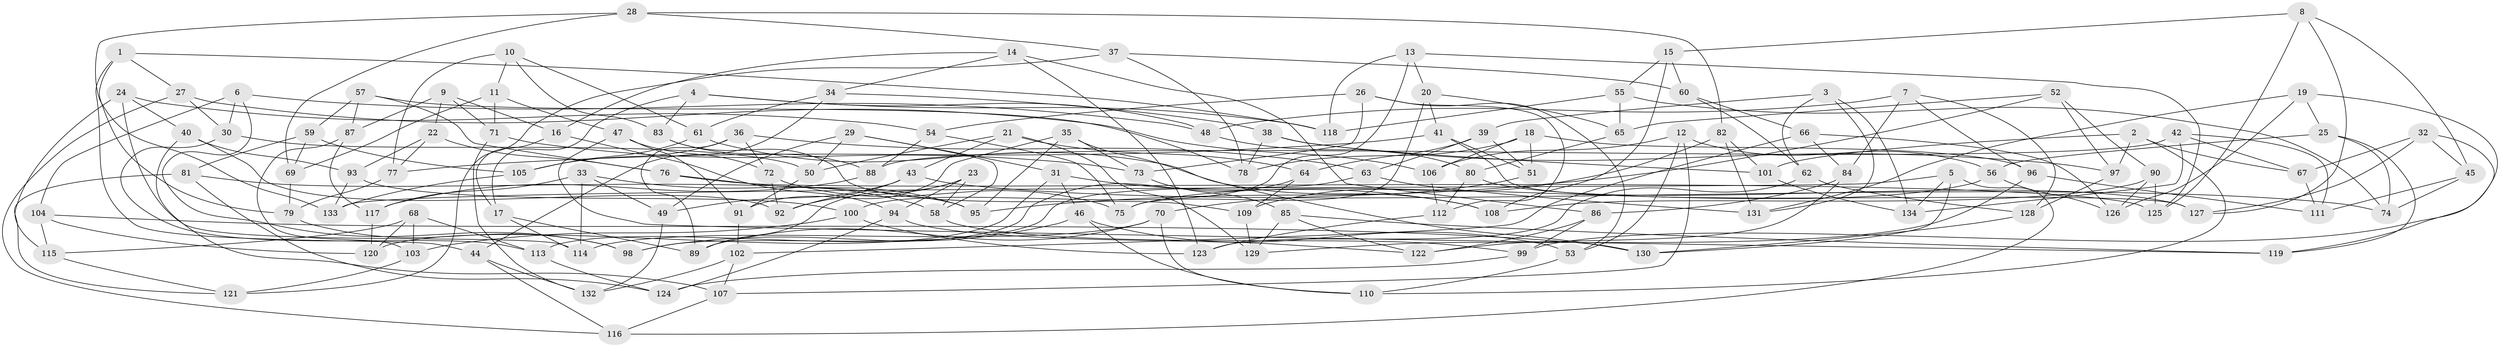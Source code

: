 // Generated by graph-tools (version 1.1) at 2025/56/03/09/25 04:56:29]
// undirected, 134 vertices, 268 edges
graph export_dot {
graph [start="1"]
  node [color=gray90,style=filled];
  1;
  2;
  3;
  4;
  5;
  6;
  7;
  8;
  9;
  10;
  11;
  12;
  13;
  14;
  15;
  16;
  17;
  18;
  19;
  20;
  21;
  22;
  23;
  24;
  25;
  26;
  27;
  28;
  29;
  30;
  31;
  32;
  33;
  34;
  35;
  36;
  37;
  38;
  39;
  40;
  41;
  42;
  43;
  44;
  45;
  46;
  47;
  48;
  49;
  50;
  51;
  52;
  53;
  54;
  55;
  56;
  57;
  58;
  59;
  60;
  61;
  62;
  63;
  64;
  65;
  66;
  67;
  68;
  69;
  70;
  71;
  72;
  73;
  74;
  75;
  76;
  77;
  78;
  79;
  80;
  81;
  82;
  83;
  84;
  85;
  86;
  87;
  88;
  89;
  90;
  91;
  92;
  93;
  94;
  95;
  96;
  97;
  98;
  99;
  100;
  101;
  102;
  103;
  104;
  105;
  106;
  107;
  108;
  109;
  110;
  111;
  112;
  113;
  114;
  115;
  116;
  117;
  118;
  119;
  120;
  121;
  122;
  123;
  124;
  125;
  126;
  127;
  128;
  129;
  130;
  131;
  132;
  133;
  134;
  1 -- 44;
  1 -- 27;
  1 -- 118;
  1 -- 79;
  2 -- 110;
  2 -- 67;
  2 -- 101;
  2 -- 97;
  3 -- 62;
  3 -- 39;
  3 -- 134;
  3 -- 131;
  4 -- 17;
  4 -- 48;
  4 -- 118;
  4 -- 83;
  5 -- 133;
  5 -- 134;
  5 -- 130;
  5 -- 116;
  6 -- 30;
  6 -- 98;
  6 -- 48;
  6 -- 104;
  7 -- 48;
  7 -- 84;
  7 -- 96;
  7 -- 128;
  8 -- 15;
  8 -- 127;
  8 -- 125;
  8 -- 45;
  9 -- 71;
  9 -- 16;
  9 -- 22;
  9 -- 87;
  10 -- 61;
  10 -- 11;
  10 -- 77;
  10 -- 83;
  11 -- 69;
  11 -- 71;
  11 -- 47;
  12 -- 53;
  12 -- 106;
  12 -- 56;
  12 -- 107;
  13 -- 100;
  13 -- 20;
  13 -- 118;
  13 -- 125;
  14 -- 34;
  14 -- 16;
  14 -- 86;
  14 -- 123;
  15 -- 108;
  15 -- 55;
  15 -- 60;
  16 -- 94;
  16 -- 17;
  17 -- 89;
  17 -- 114;
  18 -- 78;
  18 -- 51;
  18 -- 96;
  18 -- 106;
  19 -- 99;
  19 -- 126;
  19 -- 25;
  19 -- 131;
  20 -- 65;
  20 -- 75;
  20 -- 41;
  21 -- 50;
  21 -- 43;
  21 -- 129;
  21 -- 64;
  22 -- 77;
  22 -- 93;
  22 -- 76;
  23 -- 94;
  23 -- 92;
  23 -- 58;
  23 -- 89;
  24 -- 115;
  24 -- 54;
  24 -- 114;
  24 -- 40;
  25 -- 119;
  25 -- 56;
  25 -- 74;
  26 -- 54;
  26 -- 112;
  26 -- 53;
  26 -- 73;
  27 -- 116;
  27 -- 106;
  27 -- 30;
  28 -- 133;
  28 -- 37;
  28 -- 82;
  28 -- 69;
  29 -- 58;
  29 -- 50;
  29 -- 31;
  29 -- 49;
  30 -- 50;
  30 -- 113;
  31 -- 46;
  31 -- 108;
  31 -- 120;
  32 -- 45;
  32 -- 127;
  32 -- 119;
  32 -- 67;
  33 -- 49;
  33 -- 58;
  33 -- 114;
  33 -- 117;
  34 -- 44;
  34 -- 61;
  34 -- 38;
  35 -- 73;
  35 -- 95;
  35 -- 91;
  35 -- 130;
  36 -- 63;
  36 -- 89;
  36 -- 72;
  36 -- 105;
  37 -- 121;
  37 -- 60;
  37 -- 78;
  38 -- 97;
  38 -- 101;
  38 -- 78;
  39 -- 64;
  39 -- 63;
  39 -- 51;
  40 -- 93;
  40 -- 92;
  40 -- 107;
  41 -- 51;
  41 -- 77;
  41 -- 127;
  42 -- 134;
  42 -- 88;
  42 -- 67;
  42 -- 111;
  43 -- 49;
  43 -- 74;
  43 -- 92;
  44 -- 132;
  44 -- 116;
  45 -- 111;
  45 -- 74;
  46 -- 110;
  46 -- 98;
  46 -- 53;
  47 -- 119;
  47 -- 91;
  47 -- 72;
  48 -- 80;
  49 -- 132;
  50 -- 91;
  51 -- 70;
  52 -- 65;
  52 -- 95;
  52 -- 90;
  52 -- 97;
  53 -- 110;
  54 -- 75;
  54 -- 88;
  55 -- 65;
  55 -- 118;
  55 -- 74;
  56 -- 75;
  56 -- 126;
  57 -- 78;
  57 -- 76;
  57 -- 59;
  57 -- 87;
  58 -- 99;
  59 -- 81;
  59 -- 105;
  59 -- 69;
  60 -- 66;
  60 -- 62;
  61 -- 105;
  61 -- 108;
  62 -- 123;
  62 -- 128;
  63 -- 98;
  63 -- 131;
  64 -- 113;
  64 -- 109;
  65 -- 80;
  66 -- 126;
  66 -- 102;
  66 -- 84;
  67 -- 111;
  68 -- 113;
  68 -- 103;
  68 -- 120;
  68 -- 115;
  69 -- 79;
  70 -- 110;
  70 -- 114;
  70 -- 89;
  71 -- 132;
  71 -- 73;
  72 -- 92;
  72 -- 75;
  73 -- 85;
  76 -- 95;
  76 -- 125;
  77 -- 79;
  79 -- 98;
  80 -- 112;
  80 -- 127;
  81 -- 95;
  81 -- 121;
  81 -- 124;
  82 -- 101;
  82 -- 109;
  82 -- 131;
  83 -- 88;
  83 -- 109;
  84 -- 86;
  84 -- 122;
  85 -- 129;
  85 -- 122;
  85 -- 119;
  86 -- 99;
  86 -- 122;
  87 -- 103;
  87 -- 117;
  88 -- 117;
  90 -- 108;
  90 -- 125;
  90 -- 126;
  91 -- 102;
  93 -- 133;
  93 -- 100;
  94 -- 122;
  94 -- 124;
  96 -- 129;
  96 -- 111;
  97 -- 128;
  99 -- 124;
  100 -- 123;
  100 -- 103;
  101 -- 134;
  102 -- 107;
  102 -- 132;
  103 -- 121;
  104 -- 120;
  104 -- 115;
  104 -- 130;
  105 -- 133;
  106 -- 112;
  107 -- 116;
  109 -- 129;
  112 -- 123;
  113 -- 124;
  115 -- 121;
  117 -- 120;
  128 -- 130;
}
